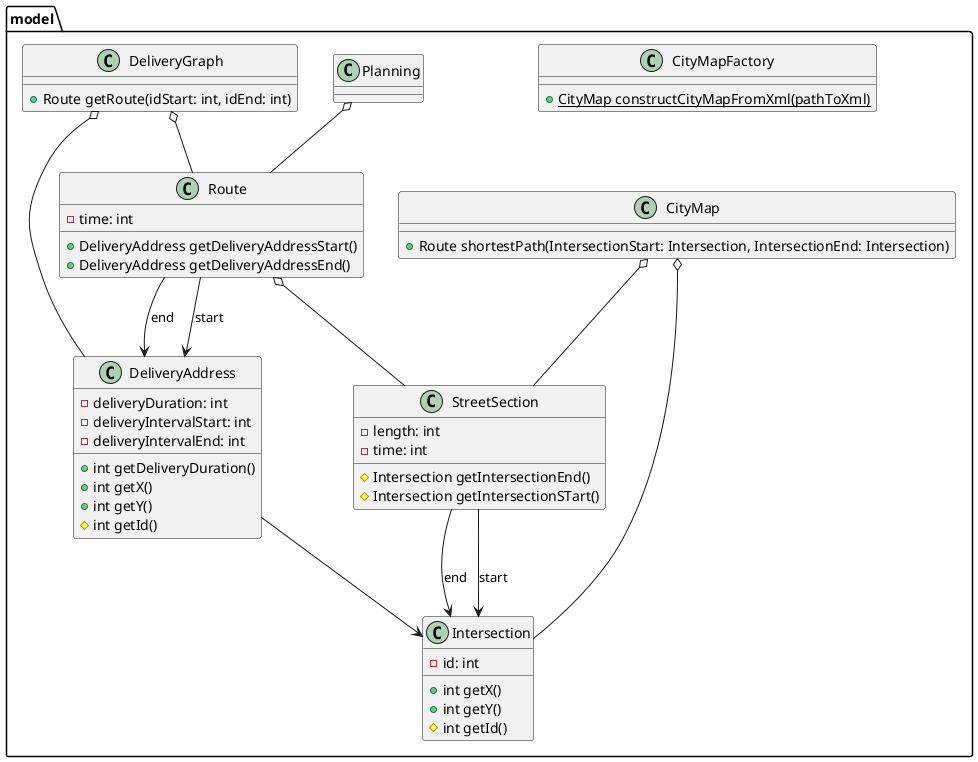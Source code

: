 @startuml

package model {
    class CityMapFactory {
        +{static} CityMap constructCityMapFromXml(pathToXml)
    }

    class CityMap {
       +Route shortestPath(IntersectionStart: Intersection, IntersectionEnd: Intersection)
    }

    class StreetSection {
        -length: int
        -time: int
        #Intersection getIntersectionEnd()
        #Intersection getIntersectionSTart()
    }

    class Intersection {
        -id: int
        +int getX()
        +int getY()
        #int getId()
    }

    class DeliveryAddress {
        -deliveryDuration: int
        -deliveryIntervalStart: int
        -deliveryIntervalEnd: int

        +int getDeliveryDuration()
        +int getX()
        +int getY()
        #int getId()
    }

    class Planning {
    }

    class Route {
        -time: int
        +DeliveryAddress getDeliveryAddressStart()
        +DeliveryAddress getDeliveryAddressEnd()
    }

    class DeliveryGraph {
        +Route getRoute(idStart: int, idEnd: int)
    }

    CityMap o-- StreetSection
    CityMap o-- Intersection
    DeliveryAddress --> Intersection
    StreetSection --> Intersection : end
    StreetSection --> Intersection : start
    Route o-- StreetSection
    Route --> DeliveryAddress : end
    Route --> DeliveryAddress : start
    DeliveryGraph o-- DeliveryAddress
    DeliveryGraph o-- Route
    Planning o-- Route
}



@enduml
